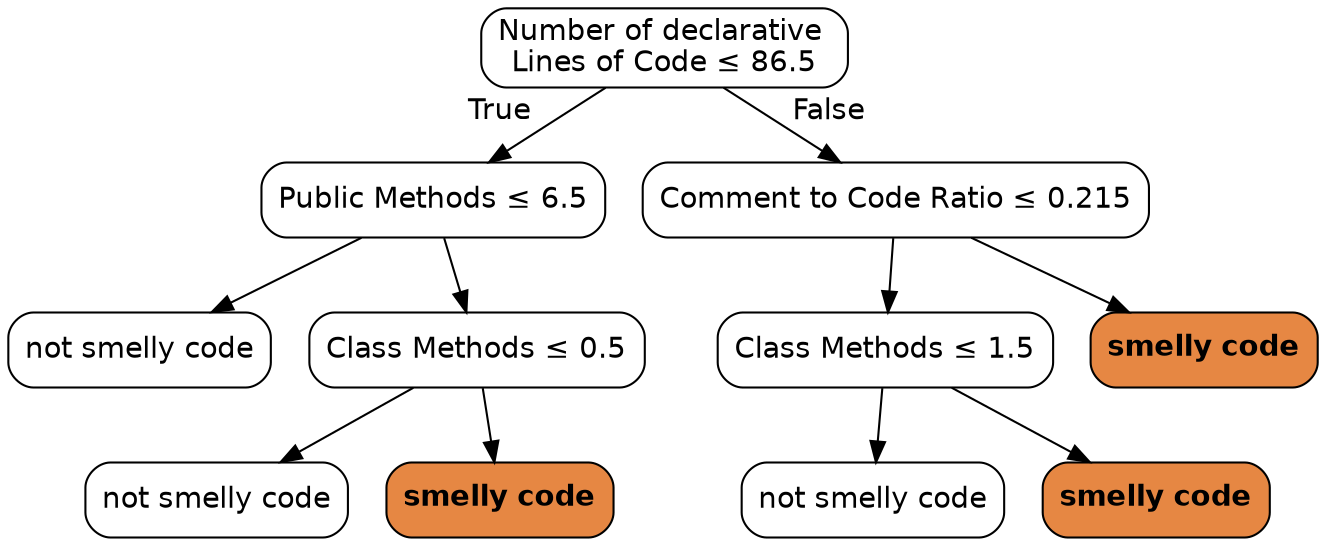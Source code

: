digraph Tree {
node [color="black", fontname=helvetica, shape=box,  style="filled, rounded", fillcolor="#FFFFFF"];
edge [fontname=helvetica];
0 [label=<Number of declarative <br/>Lines of Code &le; 86.5>];
1 [label=<Public Methods &le; 6.5>];
0 -> 1  [headlabel="True", labelangle=45, labeldistance="2.5"];
3 [label=<not smelly code>];
1 -> 3;
4 [label=<Class Methods &le; 0.5>];
1 -> 4;
7 [label=<not smelly code>];
4 -> 7;
8 [label=<<b>smelly code</b>>, fillcolor="#e68743"];
4 -> 8;
2 [label=<Comment to Code Ratio &le; 0.215>];
0 -> 2  [headlabel="False", labelangle="-45", labeldistance="2.5"];
5 [label=<Class Methods &le; 1.5>];
2 -> 5;
9 [label=<not smelly code>];
5 -> 9;
10 [label=<<b>smelly code</b>>, fillcolor="#e68743"];
5 -> 10;
6 [label=<<b>smelly code</b>>, fillcolor="#e68743"];
2 -> 6;
}
